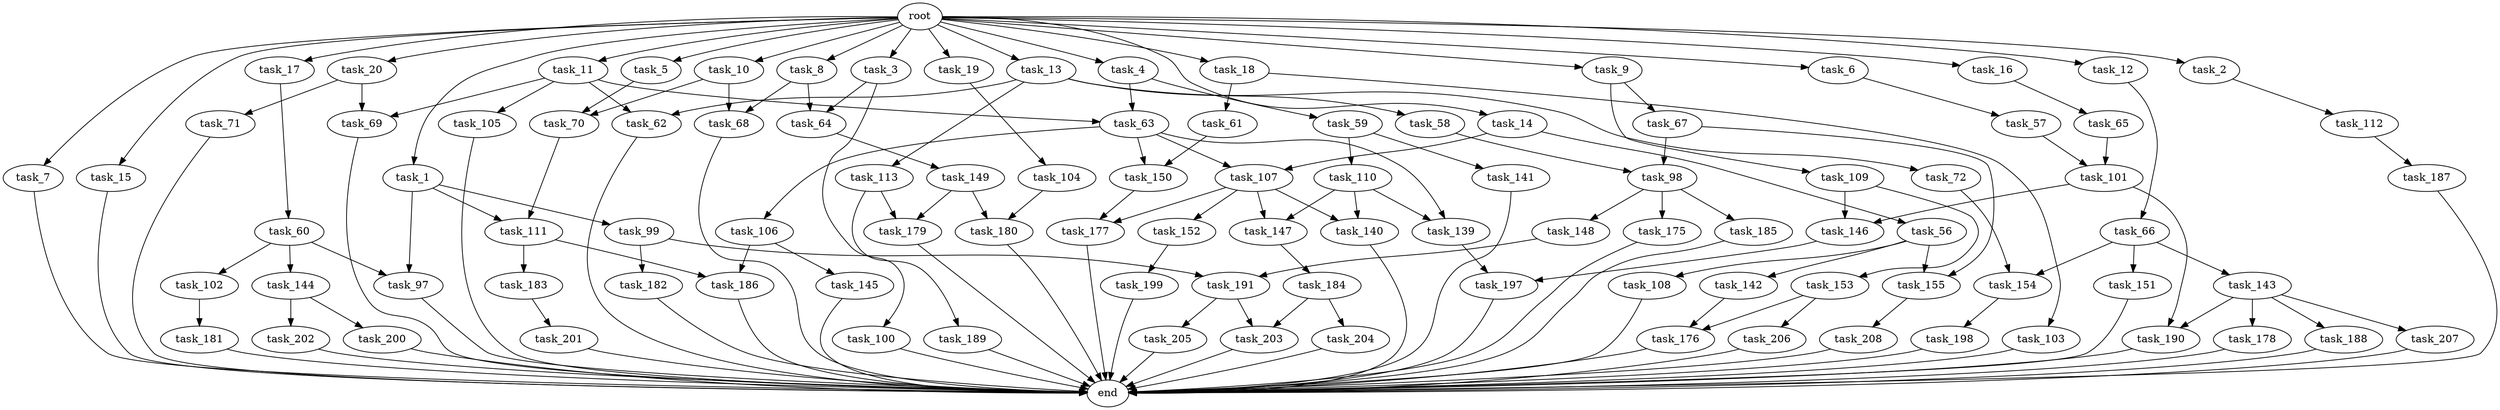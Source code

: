 digraph G {
  root [size="0.000000"];
  task_1 [size="1024.000000"];
  task_2 [size="1024.000000"];
  task_3 [size="1024.000000"];
  task_4 [size="1024.000000"];
  task_5 [size="1024.000000"];
  task_6 [size="1024.000000"];
  task_7 [size="1024.000000"];
  task_8 [size="1024.000000"];
  task_9 [size="1024.000000"];
  task_10 [size="1024.000000"];
  task_11 [size="1024.000000"];
  task_12 [size="1024.000000"];
  task_13 [size="1024.000000"];
  task_14 [size="1024.000000"];
  task_15 [size="1024.000000"];
  task_16 [size="1024.000000"];
  task_17 [size="1024.000000"];
  task_18 [size="1024.000000"];
  task_19 [size="1024.000000"];
  task_20 [size="1024.000000"];
  task_56 [size="214748364800.000000"];
  task_57 [size="695784701952.000000"];
  task_58 [size="309237645312.000000"];
  task_59 [size="137438953472.000000"];
  task_60 [size="858993459200.000000"];
  task_61 [size="214748364800.000000"];
  task_62 [size="446676598784.000000"];
  task_63 [size="274877906944.000000"];
  task_64 [size="764504178688.000000"];
  task_65 [size="309237645312.000000"];
  task_66 [size="214748364800.000000"];
  task_67 [size="549755813888.000000"];
  task_68 [size="687194767360.000000"];
  task_69 [size="446676598784.000000"];
  task_70 [size="446676598784.000000"];
  task_71 [size="309237645312.000000"];
  task_72 [size="309237645312.000000"];
  task_97 [size="858993459200.000000"];
  task_98 [size="687194767360.000000"];
  task_99 [size="549755813888.000000"];
  task_100 [size="214748364800.000000"];
  task_101 [size="214748364800.000000"];
  task_102 [size="309237645312.000000"];
  task_103 [size="214748364800.000000"];
  task_104 [size="77309411328.000000"];
  task_105 [size="137438953472.000000"];
  task_106 [size="34359738368.000000"];
  task_107 [size="249108103168.000000"];
  task_108 [size="695784701952.000000"];
  task_109 [size="549755813888.000000"];
  task_110 [size="420906795008.000000"];
  task_111 [size="858993459200.000000"];
  task_112 [size="549755813888.000000"];
  task_113 [size="309237645312.000000"];
  task_139 [size="893353197568.000000"];
  task_140 [size="1717986918400.000000"];
  task_141 [size="420906795008.000000"];
  task_142 [size="695784701952.000000"];
  task_143 [size="214748364800.000000"];
  task_144 [size="309237645312.000000"];
  task_145 [size="309237645312.000000"];
  task_146 [size="970662608896.000000"];
  task_147 [size="1717986918400.000000"];
  task_148 [size="34359738368.000000"];
  task_149 [size="214748364800.000000"];
  task_150 [size="111669149696.000000"];
  task_151 [size="214748364800.000000"];
  task_152 [size="858993459200.000000"];
  task_153 [size="549755813888.000000"];
  task_154 [size="1073741824000.000000"];
  task_155 [size="833223655424.000000"];
  task_175 [size="34359738368.000000"];
  task_176 [size="893353197568.000000"];
  task_177 [size="1168231104512.000000"];
  task_178 [size="214748364800.000000"];
  task_179 [size="154618822656.000000"];
  task_180 [size="627065225216.000000"];
  task_181 [size="214748364800.000000"];
  task_182 [size="34359738368.000000"];
  task_183 [size="309237645312.000000"];
  task_184 [size="309237645312.000000"];
  task_185 [size="34359738368.000000"];
  task_186 [size="618475290624.000000"];
  task_187 [size="549755813888.000000"];
  task_188 [size="214748364800.000000"];
  task_189 [size="77309411328.000000"];
  task_190 [size="635655159808.000000"];
  task_191 [size="343597383680.000000"];
  task_197 [size="292057776128.000000"];
  task_198 [size="214748364800.000000"];
  task_199 [size="309237645312.000000"];
  task_200 [size="549755813888.000000"];
  task_201 [size="214748364800.000000"];
  task_202 [size="549755813888.000000"];
  task_203 [size="970662608896.000000"];
  task_204 [size="549755813888.000000"];
  task_205 [size="420906795008.000000"];
  task_206 [size="858993459200.000000"];
  task_207 [size="214748364800.000000"];
  task_208 [size="34359738368.000000"];
  end [size="0.000000"];

  root -> task_1 [size="1.000000"];
  root -> task_2 [size="1.000000"];
  root -> task_3 [size="1.000000"];
  root -> task_4 [size="1.000000"];
  root -> task_5 [size="1.000000"];
  root -> task_6 [size="1.000000"];
  root -> task_7 [size="1.000000"];
  root -> task_8 [size="1.000000"];
  root -> task_9 [size="1.000000"];
  root -> task_10 [size="1.000000"];
  root -> task_11 [size="1.000000"];
  root -> task_12 [size="1.000000"];
  root -> task_13 [size="1.000000"];
  root -> task_14 [size="1.000000"];
  root -> task_15 [size="1.000000"];
  root -> task_16 [size="1.000000"];
  root -> task_17 [size="1.000000"];
  root -> task_18 [size="1.000000"];
  root -> task_19 [size="1.000000"];
  root -> task_20 [size="1.000000"];
  task_1 -> task_97 [size="536870912.000000"];
  task_1 -> task_99 [size="536870912.000000"];
  task_1 -> task_111 [size="536870912.000000"];
  task_2 -> task_112 [size="536870912.000000"];
  task_3 -> task_64 [size="209715200.000000"];
  task_3 -> task_100 [size="209715200.000000"];
  task_4 -> task_59 [size="134217728.000000"];
  task_4 -> task_63 [size="134217728.000000"];
  task_5 -> task_70 [size="301989888.000000"];
  task_6 -> task_57 [size="679477248.000000"];
  task_7 -> end [size="1.000000"];
  task_8 -> task_64 [size="536870912.000000"];
  task_8 -> task_68 [size="536870912.000000"];
  task_9 -> task_67 [size="536870912.000000"];
  task_9 -> task_109 [size="536870912.000000"];
  task_10 -> task_68 [size="134217728.000000"];
  task_10 -> task_70 [size="134217728.000000"];
  task_11 -> task_62 [size="134217728.000000"];
  task_11 -> task_63 [size="134217728.000000"];
  task_11 -> task_69 [size="134217728.000000"];
  task_11 -> task_105 [size="134217728.000000"];
  task_12 -> task_66 [size="209715200.000000"];
  task_13 -> task_58 [size="301989888.000000"];
  task_13 -> task_62 [size="301989888.000000"];
  task_13 -> task_72 [size="301989888.000000"];
  task_13 -> task_113 [size="301989888.000000"];
  task_14 -> task_56 [size="209715200.000000"];
  task_14 -> task_107 [size="209715200.000000"];
  task_15 -> end [size="1.000000"];
  task_16 -> task_65 [size="301989888.000000"];
  task_17 -> task_60 [size="838860800.000000"];
  task_18 -> task_61 [size="209715200.000000"];
  task_18 -> task_103 [size="209715200.000000"];
  task_19 -> task_104 [size="75497472.000000"];
  task_20 -> task_69 [size="301989888.000000"];
  task_20 -> task_71 [size="301989888.000000"];
  task_56 -> task_108 [size="679477248.000000"];
  task_56 -> task_142 [size="679477248.000000"];
  task_56 -> task_155 [size="679477248.000000"];
  task_57 -> task_101 [size="75497472.000000"];
  task_58 -> task_98 [size="536870912.000000"];
  task_59 -> task_110 [size="411041792.000000"];
  task_59 -> task_141 [size="411041792.000000"];
  task_60 -> task_97 [size="301989888.000000"];
  task_60 -> task_102 [size="301989888.000000"];
  task_60 -> task_144 [size="301989888.000000"];
  task_61 -> task_150 [size="75497472.000000"];
  task_62 -> end [size="1.000000"];
  task_63 -> task_106 [size="33554432.000000"];
  task_63 -> task_107 [size="33554432.000000"];
  task_63 -> task_139 [size="33554432.000000"];
  task_63 -> task_150 [size="33554432.000000"];
  task_64 -> task_149 [size="209715200.000000"];
  task_65 -> task_101 [size="134217728.000000"];
  task_66 -> task_143 [size="209715200.000000"];
  task_66 -> task_151 [size="209715200.000000"];
  task_66 -> task_154 [size="209715200.000000"];
  task_67 -> task_98 [size="134217728.000000"];
  task_67 -> task_155 [size="134217728.000000"];
  task_68 -> end [size="1.000000"];
  task_69 -> end [size="1.000000"];
  task_70 -> task_111 [size="301989888.000000"];
  task_71 -> end [size="1.000000"];
  task_72 -> task_154 [size="838860800.000000"];
  task_97 -> end [size="1.000000"];
  task_98 -> task_148 [size="33554432.000000"];
  task_98 -> task_175 [size="33554432.000000"];
  task_98 -> task_185 [size="33554432.000000"];
  task_99 -> task_182 [size="33554432.000000"];
  task_99 -> task_191 [size="33554432.000000"];
  task_100 -> end [size="1.000000"];
  task_101 -> task_146 [size="411041792.000000"];
  task_101 -> task_190 [size="411041792.000000"];
  task_102 -> task_181 [size="209715200.000000"];
  task_103 -> end [size="1.000000"];
  task_104 -> task_180 [size="536870912.000000"];
  task_105 -> end [size="1.000000"];
  task_106 -> task_145 [size="301989888.000000"];
  task_106 -> task_186 [size="301989888.000000"];
  task_107 -> task_140 [size="838860800.000000"];
  task_107 -> task_147 [size="838860800.000000"];
  task_107 -> task_152 [size="838860800.000000"];
  task_107 -> task_177 [size="838860800.000000"];
  task_108 -> end [size="1.000000"];
  task_109 -> task_146 [size="536870912.000000"];
  task_109 -> task_153 [size="536870912.000000"];
  task_110 -> task_139 [size="838860800.000000"];
  task_110 -> task_140 [size="838860800.000000"];
  task_110 -> task_147 [size="838860800.000000"];
  task_111 -> task_183 [size="301989888.000000"];
  task_111 -> task_186 [size="301989888.000000"];
  task_112 -> task_187 [size="536870912.000000"];
  task_113 -> task_179 [size="75497472.000000"];
  task_113 -> task_189 [size="75497472.000000"];
  task_139 -> task_197 [size="209715200.000000"];
  task_140 -> end [size="1.000000"];
  task_141 -> end [size="1.000000"];
  task_142 -> task_176 [size="33554432.000000"];
  task_143 -> task_178 [size="209715200.000000"];
  task_143 -> task_188 [size="209715200.000000"];
  task_143 -> task_190 [size="209715200.000000"];
  task_143 -> task_207 [size="209715200.000000"];
  task_144 -> task_200 [size="536870912.000000"];
  task_144 -> task_202 [size="536870912.000000"];
  task_145 -> end [size="1.000000"];
  task_146 -> task_197 [size="75497472.000000"];
  task_147 -> task_184 [size="301989888.000000"];
  task_148 -> task_191 [size="301989888.000000"];
  task_149 -> task_179 [size="75497472.000000"];
  task_149 -> task_180 [size="75497472.000000"];
  task_150 -> task_177 [size="301989888.000000"];
  task_151 -> end [size="1.000000"];
  task_152 -> task_199 [size="301989888.000000"];
  task_153 -> task_176 [size="838860800.000000"];
  task_153 -> task_206 [size="838860800.000000"];
  task_154 -> task_198 [size="209715200.000000"];
  task_155 -> task_208 [size="33554432.000000"];
  task_175 -> end [size="1.000000"];
  task_176 -> end [size="1.000000"];
  task_177 -> end [size="1.000000"];
  task_178 -> end [size="1.000000"];
  task_179 -> end [size="1.000000"];
  task_180 -> end [size="1.000000"];
  task_181 -> end [size="1.000000"];
  task_182 -> end [size="1.000000"];
  task_183 -> task_201 [size="209715200.000000"];
  task_184 -> task_203 [size="536870912.000000"];
  task_184 -> task_204 [size="536870912.000000"];
  task_185 -> end [size="1.000000"];
  task_186 -> end [size="1.000000"];
  task_187 -> end [size="1.000000"];
  task_188 -> end [size="1.000000"];
  task_189 -> end [size="1.000000"];
  task_190 -> end [size="1.000000"];
  task_191 -> task_203 [size="411041792.000000"];
  task_191 -> task_205 [size="411041792.000000"];
  task_197 -> end [size="1.000000"];
  task_198 -> end [size="1.000000"];
  task_199 -> end [size="1.000000"];
  task_200 -> end [size="1.000000"];
  task_201 -> end [size="1.000000"];
  task_202 -> end [size="1.000000"];
  task_203 -> end [size="1.000000"];
  task_204 -> end [size="1.000000"];
  task_205 -> end [size="1.000000"];
  task_206 -> end [size="1.000000"];
  task_207 -> end [size="1.000000"];
  task_208 -> end [size="1.000000"];
}
